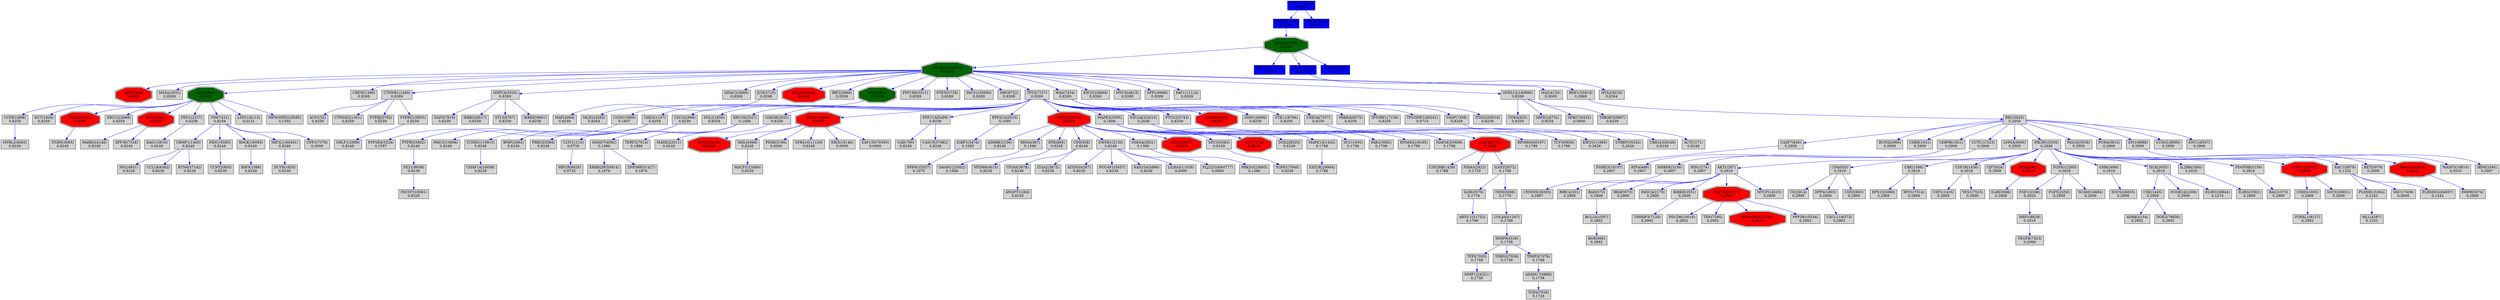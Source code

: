 digraph tmp_ans0 {
N_0 [shape = box, style = filled, fillcolor = lightgray, label = "ACTG1(71)\n0,8249"];
N_1 [shape = box, style = filled, fillcolor = lightgray, label = "ADRB2(154)\n0,2902"];
N_2 [shape = box, style = filled, fillcolor = lightgray, label = "ADRBK1(156)\n0,8249"];
N_3 [shape = box, style = filled, fillcolor = lightgray, label = "AKT1(207)\n0,2919"];
N_4 [shape = box, style = filled, fillcolor = lightgray, label = "BIN1(274)\n0,2907"];
N_5 [shape = box, style = filled, fillcolor = lightgray, label = "ANGPT1(284)\n0,8229"];
N_6 [shape = box, style = filled, fillcolor = lightgray, label = "BIRC4(331)\n0,2909"];
N_7 [shape = box, style = filled, fillcolor = lightgray, label = "RHOA(387)\n0,1596"];
N_8 [shape = box, style = filled, fillcolor = lightgray, label = "RHOC(389)\n0,8239"];
N_9 [shape = doubleoctagon, style = filled, fillcolor = red, label = "ARNT(405)\n0,8269"];
N_10 [shape = box, style = filled, fillcolor = lightgray, label = "BAG1(573)\n0,2909"];
N_11 [shape = box, style = filled, fillcolor = lightgray, label = "BAD(572)\n0,2909"];
N_12 [shape = box, style = filled, fillcolor = lightgray, label = "BCL2A1(597)\n0,2902"];
N_13 [shape = box, style = filled, fillcolor = lightgray, label = "BNIP2(663)\n0,8249"];
N_14 [shape = box, style = filled, fillcolor = lightgray, label = "BRAF(673)\n0,2909"];
N_15 [shape = box, style = filled, fillcolor = lightgray, label = "BTK(695)\n0,8249"];
N_16 [shape = box, style = filled, fillcolor = lightgray, label = "CAD(790)\n0,8249"];
N_17 [shape = box, style = filled, fillcolor = lightgray, label = "CASP7(840)\n0,2909"];
N_18 [shape = box, style = filled, fillcolor = lightgray, label = "RUNX2(860)\n0,2909"];
N_19 [shape = box, style = filled, fillcolor = lightgray, label = "CD2(914)\n0,2909"];
N_20 [shape = box, style = filled, fillcolor = lightgray, label = "CD4(920)\n0,2919"];
N_21 [shape = box, style = filled, fillcolor = lightgray, label = "CD8A(925)\n0,8259"];
N_22 [shape = box, style = filled, fillcolor = lightgray, label = "CD9(928)\n0,8249"];
N_23 [shape = box, style = filled, fillcolor = lightgray, label = "MS4A1(931)\n0,8269"];
N_24 [shape = box, style = filled, fillcolor = lightgray, label = "CCNE1(898)\n0,8259"];
N_25 [shape = doubleoctagon, style = filled, fillcolor = darkgreen, label = "CDC2(983)\n0,8269"];
N_26 [shape = box, style = filled, fillcolor = lightgray, label = "CCNG1(900)\n0,1607"];
N_27 [shape = box, style = filled, fillcolor = lightgray, label = "CDK6(1021)\n0,2909"];
N_28 [shape = box, style = filled, fillcolor = lightgray, label = "CCNT2(905)\n0,8239"];
N_29 [shape = box, style = filled, fillcolor = lightgray, label = "CEBPB(1051)\n0,2909"];
N_30 [shape = box, style = filled, fillcolor = lightgray, label = "ATF4(468)\n0,2907"];
N_31 [shape = box, style = filled, fillcolor = lightgray, label = "CHD3(1107)\n0,8259"];
N_32 [shape = box, style = filled, fillcolor = lightgray, label = "CLTC(1213)\n0,0735"];
N_33 [shape = box, style = filled, fillcolor = lightgray, label = "CREM(1390)\n0,8269"];
N_34 [shape = box, style = filled, fillcolor = lightgray, label = "CRK(1398)\n0,2919"];
N_35 [shape = box, style = filled, fillcolor = lightgray, label = "CSF1(1435)\n0,2909"];
N_36 [shape = box, style = filled, fillcolor = lightgray, label = "CSF1R(1436)\n0,2919"];
N_37 [shape = box, style = filled, fillcolor = lightgray, label = "CSF2RB(1439)\n0,1788"];
N_38 [shape = box, style = filled, fillcolor = lightgray, label = "CSK(1445)\n0,2909"];
N_39 [shape = box, style = filled, fillcolor = lightgray, label = "CDH5(1003)\n0,2909"];
N_40 [shape = doubleoctagon, style = filled, fillcolor = darkgreen, label = "CSNK2A1(1457)\n0,8279"];
N_41 [shape = box, style = filled, fillcolor = lightgray, label = "MAPK14(1432)\n0,1798"];
N_42 [shape = box, style = filled, fillcolor = lightgray, label = "CDC42(998)\n0,8259"];
N_43 [shape = box, style = filled, fillcolor = lightgray, label = "ACP1(52)\n0,8259"];
N_44 [shape = box, style = filled, fillcolor = lightgray, label = "CTNNB1(1499)\n0,8269"];
N_45 [shape = box, style = filled, fillcolor = lightgray, label = "CTNND2(1501)\n0,8259"];
N_46 [shape = box, style = filled, fillcolor = lightgray, label = "CD7(924)\n0,2909"];
N_47 [shape = box, style = filled, fillcolor = lightgray, label = "COL4A5(1287)\n0,1768"];
N_48 [shape = box, style = filled, fillcolor = lightgray, label = "DCTD(1635)\n0,8239"];
N_49 [shape = box, style = filled, fillcolor = lightgray, label = "DPP4(1803)\n0,2909"];
N_50 [shape = box, style = filled, fillcolor = lightgray, label = "CRMP1(1400)\n0,8249"];
N_51 [shape = box, style = filled, fillcolor = lightgray, label = "DUT(1854)\n0,8259"];
N_52 [shape = box, style = filled, fillcolor = lightgray, label = "DVL2(1856)\n0,8259"];
N_53 [shape = doubleoctagon, style = filled, fillcolor = red, label = "DAB2(1601)\n0,8259"];
N_54 [shape = box, style = filled, fillcolor = lightgray, label = "EIF2S1(1965)\n0,2626"];
N_55 [shape = box, style = filled, fillcolor = blue, label = "CHD4(1108)\n0,8289"];
N_56 [shape = doubleoctagon, style = filled, fillcolor = red, label = "EPB41(2035)\n0,8249"];
N_57 [shape = box, style = filled, fillcolor = lightgray, label = "EPS15(2060)\n0,2909"];
N_58 [shape = box, style = filled, fillcolor = lightgray, label = "ERCC2(2068)\n0,8259"];
N_59 [shape = box, style = filled, fillcolor = lightgray, label = "EWSR1(2130)\n0,8249"];
N_60 [shape = box, style = filled, fillcolor = lightgray, label = "FANCA(2175)\n0,2909"];
N_61 [shape = box, style = filled, fillcolor = lightgray, label = "FCGR1A(2209)\n0,2909"];
N_62 [shape = doubleoctagon, style = filled, fillcolor = red, label = "FES(2242)\n0,2919"];
N_63 [shape = box, style = filled, fillcolor = lightgray, label = "FGF1(2246)\n0,2929"];
N_64 [shape = box, style = filled, fillcolor = lightgray, label = "FGFR1(2260)\n0,2939"];
N_65 [shape = box, style = filled, fillcolor = lightgray, label = "FGF5(2250)\n0,2909"];
N_66 [shape = box, style = filled, fillcolor = lightgray, label = "XRCC6(2547)\n0,1896"];
N_67 [shape = box, style = filled, fillcolor = lightgray, label = "CD53(963)\n0,2909"];
N_68 [shape = box, style = filled, fillcolor = lightgray, label = "GHR(2690)\n0,2919"];
N_69 [shape = doubleoctagon, style = filled, fillcolor = red, label = "SFN(2810)\n0,8259"];
N_70 [shape = box, style = filled, fillcolor = lightgray, label = "MARK2(2011)\n0,8249"];
N_71 [shape = box, style = filled, fillcolor = lightgray, label = "GSK3B(2932)\n0,8259"];
N_72 [shape = box, style = filled, fillcolor = lightgray, label = "PDIA3(2923)\n0,1729"];
N_73 [shape = box, style = filled, fillcolor = lightgray, label = "HCK(3055)\n0,2919"];
N_74 [shape = doubleoctagon, style = filled, fillcolor = darkgreen, label = "HDAC1(3065)\n0,8284"];
N_75 [shape = box, style = filled, fillcolor = lightgray, label = "CUTL1(1523)\n0,2909"];
N_76 [shape = box, style = filled, fillcolor = lightgray, label = "FEN1(2237)\n0,8259"];
N_77 [shape = box, style = filled, fillcolor = lightgray, label = "HNRPK(3190)\n0,2907"];
N_78 [shape = box, style = filled, fillcolor = lightgray, label = "GSK3A(2931)\n0,1390"];
N_79 [shape = box, style = filled, fillcolor = lightgray, label = "HSPCA(3320)\n0,8269"];
N_80 [shape = box, style = filled, fillcolor = lightgray, label = "HDAC2(3066)\n0,8269"];
N_81 [shape = box, style = filled, fillcolor = lightgray, label = "IKBKB(3551)\n0,2909"];
N_82 [shape = box, style = filled, fillcolor = lightgray, label = "IL2RB(3560)\n0,2919"];
N_83 [shape = box, style = filled, fillcolor = lightgray, label = "IL2RG(3561)\n0,2909"];
N_84 [shape = box, style = filled, fillcolor = lightgray, label = "IL6R(3570)\n0,1778"];
N_85 [shape = box, style = filled, fillcolor = lightgray, label = "IL6ST(3572)\n0,1788"];
N_86 [shape = box, style = filled, fillcolor = lightgray, label = "IL4R(3566)\n0,2909"];
N_87 [shape = box, style = filled, fillcolor = lightgray, label = "IRF8(3394)\n0,2907"];
N_88 [shape = box, style = filled, fillcolor = lightgray, label = "ITGA5(3678)\n0,8239"];
N_89 [shape = box, style = filled, fillcolor = lightgray, label = "ITGA2(3673)\n0,8239"];
N_90 [shape = box, style = filled, fillcolor = lightgray, label = "ITGB5(3693)\n0,8249"];
N_91 [shape = box, style = filled, fillcolor = lightgray, label = "JUN(3725)\n0,8269"];
N_92 [shape = box, style = filled, fillcolor = blue, label = "LDHA(3939)\n0,8284"];
N_93 [shape = box, style = filled, fillcolor = lightgray, label = "LMNA(4000)\n0,2909"];
N_94 [shape = doubleoctagon, style = filled, fillcolor = red, label = "HCLS1(3059)\n0,8269"];
N_95 [shape = doubleoctagon, style = filled, fillcolor = red, label = "SMAD3(4088)\n0,8259"];
N_96 [shape = box, style = filled, fillcolor = lightgray, label = "SMAD7(4092)\n0,1886"];
N_97 [shape = box, style = filled, fillcolor = lightgray, label = "MAF(4094)\n0,8259"];
N_98 [shape = box, style = filled, fillcolor = lightgray, label = "DCC(1630)\n0,1798"];
N_99 [shape = box, style = filled, fillcolor = lightgray, label = "BOK(666)\n0,2892"];
N_100 [shape = doubleoctagon, style = filled, fillcolor = red, label = "MAP3K5(4217)\n0,2909"];
N_101 [shape = box, style = filled, fillcolor = lightgray, label = "IGBP1(3476)\n0,1085"];
N_102 [shape = box, style = filled, fillcolor = lightgray, label = "MLL(4297)\n0,1232"];
N_103 [shape = box, style = filled, fillcolor = lightgray, label = "MMP9(4318)\n0,1758"];
N_104 [shape = box, style = filled, fillcolor = lightgray, label = "MLH1(4292)\n0,8264"];
N_105 [shape = box, style = filled, fillcolor = lightgray, label = "MYBL2(4605)\n0,8249"];
N_106 [shape = box, style = filled, fillcolor = lightgray, label = "MYD88(4615)\n0,8239"];
N_107 [shape = box, style = filled, fillcolor = lightgray, label = "NCAM1(4684)\n0,2909"];
N_108 [shape = box, style = filled, fillcolor = lightgray, label = "IRF2(3660)\n0,8269"];
N_109 [shape = doubleoctagon, style = filled, fillcolor = darkgreen, label = "MYC(4609)\n0,8274"];
N_110 [shape = box, style = filled, fillcolor = blue, label = "RBPSUH(3516)\n0,8274"];
N_111 [shape = box, style = filled, fillcolor = lightgray, label = "PAK2(5062)\n0,1798"];
N_112 [shape = box, style = filled, fillcolor = lightgray, label = "PAWR(5074)\n0,2909"];
N_113 [shape = box, style = filled, fillcolor = lightgray, label = "PDGFRB(5159)\n0,2919"];
N_114 [shape = box, style = filled, fillcolor = lightgray, label = "PIK3R1(5295)\n0,2949"];
N_115 [shape = box, style = filled, fillcolor = lightgray, label = "MARK3(4140)\n0,8249"];
N_116 [shape = box, style = filled, fillcolor = lightgray, label = "MMP12(4321)\n0,1738"];
N_117 [shape = box, style = filled, fillcolor = lightgray, label = "PPP1CA(5499)\n0,8259"];
N_118 [shape = box, style = filled, fillcolor = lightgray, label = "PPP2CA(5515)\n0,1095"];
N_119 [shape = box, style = filled, fillcolor = lightgray, label = "PPP1R8(5511)\n0,8269"];
N_120 [shape = doubleoctagon, style = filled, fillcolor = red, label = "PRKCA(5578)\n0,8259"];
N_121 [shape = box, style = filled, fillcolor = lightgray, label = "PA2G4(5036)\n0,2909"];
N_122 [shape = box, style = filled, fillcolor = lightgray, label = "PKN1(5585)\n0,8249"];
N_123 [shape = box, style = filled, fillcolor = lightgray, label = "MAPK3(5595)\n0,1808"];
N_124 [shape = box, style = filled, fillcolor = lightgray, label = "PRKCI(5584)\n0,8249"];
N_125 [shape = box, style = filled, fillcolor = lightgray, label = "EIF2AK2(5610)\n0,2636"];
N_126 [shape = box, style = filled, fillcolor = lightgray, label = "ATXN3(4287)\n0,8239"];
N_127 [shape = box, style = filled, fillcolor = lightgray, label = "PTGS2(5743)\n0,8259"];
N_128 [shape = box, style = filled, fillcolor = lightgray, label = "GRLF1(2909)\n0,8249"];
N_129 [shape = box, style = filled, fillcolor = lightgray, label = "PURA(5813)\n0,2909"];
N_130 [shape = doubleoctagon, style = filled, fillcolor = red, label = "PTPN11(5781)\n0,2919"];
N_131 [shape = box, style = filled, fillcolor = lightgray, label = "PTEN(5728)\n0,8269"];
N_132 [shape = box, style = filled, fillcolor = lightgray, label = "RAC1(5879)\n0,1252"];
N_133 [shape = box, style = filled, fillcolor = lightgray, label = "PLXNB1(5364)\n0,1242"];
N_134 [shape = box, style = filled, fillcolor = lightgray, label = "RAD1(5810)\n0,8249"];
N_135 [shape = box, style = filled, fillcolor = lightgray, label = "RB1(5925)\n0,2959"];
N_136 [shape = doubleoctagon, style = filled, fillcolor = red, label = "MNDA(4332)\n0,8259"];
N_137 [shape = box, style = filled, fillcolor = lightgray, label = "RET(5979)\n0,2909"];
N_138 [shape = box, style = filled, fillcolor = lightgray, label = "POU4F1(5457)\n0,8239"];
N_139 [shape = box, style = filled, fillcolor = lightgray, label = "ROCK1(6093)\n0,8249"];
N_140 [shape = box, style = filled, fillcolor = lightgray, label = "NVL(4931)\n0,8239"];
N_141 [shape = box, style = filled, fillcolor = lightgray, label = "RAD23A(5886)\n0,8239"];
N_142 [shape = box, style = filled, fillcolor = lightgray, label = "RPS6KA1(6195)\n0,1798"];
N_143 [shape = box, style = filled, fillcolor = lightgray, label = "MAP2K3(5606)\n0,1798"];
N_144 [shape = box, style = filled, fillcolor = blue, label = "SATB1(6304)\n0,8274"];
N_145 [shape = doubleoctagon, style = filled, fillcolor = red, label = "RGS2(5997)\n0,5534"];
N_146 [shape = box, style = filled, fillcolor = lightgray, label = "PACS1(55690)\n0,8269"];
N_147 [shape = box, style = filled, fillcolor = lightgray, label = "PTPRJ(5795)\n0,8259"];
N_148 [shape = box, style = filled, fillcolor = lightgray, label = "SDC2(6383)\n0,8249"];
N_149 [shape = box, style = filled, fillcolor = lightgray, label = "SKIL(6498)\n0,8249"];
N_150 [shape = box, style = filled, fillcolor = lightgray, label = "SMN1(6606)\n0,8259"];
N_151 [shape = box, style = filled, fillcolor = lightgray, label = "SPI1(6688)\n0,2909"];
N_152 [shape = box, style = filled, fillcolor = lightgray, label = "SRF(6722)\n0,8269"];
N_153 [shape = box, style = filled, fillcolor = lightgray, label = "SRPK1(6732)\n0,8259"];
N_154 [shape = doubleoctagon, style = filled, fillcolor = red, label = "STAT3(6774)\n0,1798"];
N_155 [shape = box, style = filled, fillcolor = lightgray, label = "RPS6KA3(6197)\n0,1798"];
N_156 [shape = box, style = filled, fillcolor = lightgray, label = "STK11(6794)\n0,8259"];
N_157 [shape = box, style = filled, fillcolor = lightgray, label = "TCF3(6929)\n0,1798"];
N_158 [shape = box, style = filled, fillcolor = lightgray, label = "TERF2(7014)\n0,1886"];
N_159 [shape = box, style = filled, fillcolor = lightgray, label = "ADAM17(6868)\n0,1738"];
N_160 [shape = box, style = filled, fillcolor = lightgray, label = "TGFA(7039)\n0,1728"];
N_161 [shape = box, style = filled, fillcolor = lightgray, label = "TGFB1(7040)\n0,8239"];
N_162 [shape = box, style = filled, fillcolor = lightgray, label = "TFPI(7035)\n0,1748"];
N_163 [shape = box, style = filled, fillcolor = lightgray, label = "THBS2(7058)\n0,1748"];
N_164 [shape = box, style = filled, fillcolor = lightgray, label = "CCL18(6362)\n0,8239"];
N_165 [shape = box, style = filled, fillcolor = lightgray, label = "TNFAIP3(7128)\n0,2902"];
N_166 [shape = box, style = filled, fillcolor = lightgray, label = "TP53(7157)\n0,8269"];
N_167 [shape = box, style = filled, fillcolor = lightgray, label = "UBE3A(7337)\n0,8259"];
N_168 [shape = box, style = filled, fillcolor = lightgray, label = "VASP(7408)\n0,8259"];
N_169 [shape = box, style = filled, fillcolor = lightgray, label = "VEGFB(7423)\n0,2909"];
N_170 [shape = box, style = filled, fillcolor = lightgray, label = "VIM(7431)\n0,8259"];
N_171 [shape = box, style = filled, fillcolor = lightgray, label = "WAS(7454)\n0,8269"];
N_172 [shape = box, style = filled, fillcolor = lightgray, label = "XPO1(7514)\n0,2909"];
N_173 [shape = box, style = filled, fillcolor = lightgray, label = "VAV1(7409)\n0,0000"];
N_174 [shape = box, style = filled, fillcolor = lightgray, label = "YES1(7525)\n0,2909"];
N_175 [shape = box, style = filled, fillcolor = lightgray, label = "DAP3(7818)\n0,8259"];
N_176 [shape = box, style = filled, fillcolor = lightgray, label = "ZFP36(7538)\n0,8249"];
N_177 [shape = box, style = filled, fillcolor = lightgray, label = "SFRS7(6432)\n0,0000"];
N_178 [shape = doubleoctagon, style = filled, fillcolor = red, label = "VCL(7414)\n0,8249"];
N_179 [shape = box, style = filled, fillcolor = lightgray, label = "PTPRS(5802)\n0,8249"];
N_180 [shape = box, style = filled, fillcolor = lightgray, label = "IKBKG(8517)\n0,8259"];
N_181 [shape = box, style = filled, fillcolor = lightgray, label = "PRKRA(8575)\n0,8259"];
N_182 [shape = box, style = filled, fillcolor = lightgray, label = "NRP1(8829)\n0,2919"];
N_183 [shape = box, style = filled, fillcolor = blue, label = "ARID4A(5926)\n0,8274"];
N_184 [shape = box, style = filled, fillcolor = lightgray, label = "CCNA1(8900)\n0,2909"];
N_185 [shape = box, style = filled, fillcolor = lightgray, label = "SOCS2(8835)\n0,2909"];
N_186 [shape = box, style = filled, fillcolor = lightgray, label = "EIF2S2(8894)\n0,8269"];
N_187 [shape = box, style = filled, fillcolor = lightgray, label = "MYCN(4613)\n0,8269"];
N_188 [shape = box, style = filled, fillcolor = lightgray, label = "LATS1(9113)\n0,0131"];
N_189 [shape = box, style = filled, fillcolor = lightgray, label = "OSM(5008)\n0,1778"];
N_190 [shape = box, style = filled, fillcolor = lightgray, label = "SPP1(6696)\n0,8269"];
N_191 [shape = box, style = filled, fillcolor = lightgray, label = "ST13(6767)\n0,8259"];
N_192 [shape = box, style = filled, fillcolor = lightgray, label = "FEZ1(9638)\n0,8239"];
N_193 [shape = box, style = filled, fillcolor = lightgray, label = "TP53BP1(7158)\n0,8259"];
N_194 [shape = box, style = filled, fillcolor = lightgray, label = "UBE2L6(9246)\n0,8249"];
N_195 [shape = box, style = filled, fillcolor = lightgray, label = "IKBKE(9641)\n0,8259"];
N_196 [shape = box, style = filled, fillcolor = lightgray, label = "PDCD6(10016)\n0,2902"];
N_197 [shape = box, style = filled, fillcolor = lightgray, label = "DGKZ(8525)\n0,8249"];
N_198 [shape = box, style = filled, fillcolor = lightgray, label = "CHAF1A(10036)\n0,8239"];
N_199 [shape = box, style = filled, fillcolor = lightgray, label = "PSME3(10197)\n0,2907"];
N_200 [shape = box, style = filled, fillcolor = lightgray, label = "PAICS(10606)\n0,8249"];
N_201 [shape = box, style = filled, fillcolor = lightgray, label = "TXN(7295)\n0,2902"];
N_202 [shape = box, style = filled, fillcolor = lightgray, label = "TCERG1(10915)\n0,8249"];
N_203 [shape = box, style = filled, fillcolor = lightgray, label = "FAF1(11124)\n0,8269"];
N_204 [shape = box, style = filled, fillcolor = lightgray, label = "MTA2(9219)\n0,8264"];
N_205 [shape = doubleoctagon, style = filled, fillcolor = red, label = "MAPK8IP3(23162)\n0,2625"];
N_206 [shape = box, style = filled, fillcolor = lightgray, label = "MACF1(23499)\n0,8239"];
N_207 [shape = box, style = filled, fillcolor = lightgray, label = "PTPRZ1(5803)\n0,8259"];
N_208 [shape = box, style = filled, fillcolor = lightgray, label = "ITSN2(50618)\n0,8259"];
N_209 [shape = doubleoctagon, style = filled, fillcolor = red, label = "RRAS2(22800)\n0,2919"];
N_210 [shape = box, style = filled, fillcolor = blue, label = "XRN1(54464)\n0,8294"];
N_211 [shape = box, style = filled, fillcolor = lightgray, label = "PDCD7(10081)\n0,8229"];
N_212 [shape = box, style = filled, fillcolor = lightgray, label = "PEX6(5190)\n0,0000"];
N_213 [shape = box, style = filled, fillcolor = lightgray, label = "ERBB2IP(55914)\n0,1876"];
N_214 [shape = box, style = filled, fillcolor = lightgray, label = "SFRS16(11129)\n0,8249"];
N_215 [shape = box, style = filled, fillcolor = lightgray, label = "NIF3L1(60491)\n0,8249"];
N_216 [shape = box, style = filled, fillcolor = lightgray, label = "RTN4(57142)\n0,8239"];
N_217 [shape = box, style = filled, fillcolor = lightgray, label = "CASC5(57082)\n0,8249"];
N_218 [shape = box, style = filled, fillcolor = lightgray, label = "THRAP3(9967)\n0,8259"];
N_219 [shape = box, style = filled, fillcolor = lightgray, label = "SFRS12(140890)\n0,8269"];
N_220 [shape = box, style = filled, fillcolor = lightgray, label = "DOK3(79930)\n0,2902"];
N_221 [shape = box, style = filled, fillcolor = lightgray, label = "HIP1R(9026)\n0,0725"];
N_222 [shape = box, style = filled, fillcolor = lightgray, label = "WASF3(10810)\n0,0535"];
N_223 [shape = box, style = filled, fillcolor = lightgray, label = "MTCP1(4515)\n0,2909"];
N_224 [shape = box, style = filled, fillcolor = lightgray, label = "DAAM1(23002)\n0,1586"];
N_225 [shape = box, style = filled, fillcolor = lightgray, label = "PLEKHG2(64857)\n0,1242"];
N_226 [shape = box, style = filled, fillcolor = lightgray, label = "ELMO1(9844)\n0,1274"];
N_227 [shape = box, style = filled, fillcolor = lightgray, label = "EBI3(10148)\n0,0000"];
N_228 [shape = box, style = filled, fillcolor = lightgray, label = "MPHOSPH1(9585)\n0,1503"];
N_229 [shape = box, style = filled, fillcolor = lightgray, label = "PPP2R4(5524)\n0,1597"];
N_230 [shape = box, style = filled, fillcolor = lightgray, label = "CXCL11(6373)\n0,2902"];
N_231 [shape = box, style = filled, fillcolor = lightgray, label = "SOCS3(9021)\n0,2909"];
N_232 [shape = box, style = filled, fillcolor = lightgray, label = "P2RXL1(9127)\n0,2902"];
N_233 [shape = box, style = filled, fillcolor = lightgray, label = "MAZ(4150)\n0,0000"];
N_234 [shape = box, style = filled, fillcolor = lightgray, label = "BDP1(55814)\n0,2969"];
N_235 [shape = box, style = filled, fillcolor = lightgray, label = "EEF2K(29904)\n0,1788"];
N_236 [shape = box, style = filled, fillcolor = lightgray, label = "LILRA3(11026)\n0,0000"];
N_237 [shape = box, style = filled, fillcolor = lightgray, label = "FLJ22318(64777)\n0,0000"];
N_238 [shape = box, style = filled, fillcolor = lightgray, label = "PPP3R1(5534)\n0,2902"];
N_239 [shape = box, style = filled, fillcolor = lightgray, label = "CNNM3(26505)\n0,2897"];
N_240 [shape = box, style = filled, fillcolor = lightgray, label = "PRKD3(23683)\n0,1380"];
N_241 [shape = box, style = filled, fillcolor = lightgray, label = "ARTS-1(51752)\n0,1768"];
N_242 [shape = box, style = filled, fillcolor = lightgray, label = "TIMP3(7078)\n0,1748"];
N_243 [shape = box, style = filled, fillcolor = lightgray, label = "SAP130(79595)\n0,0000"];
N_244 [shape = box, style = filled, fillcolor = lightgray, label = "ZNF588(51427)\n0,1876"];
N_245 [shape = box, style = filled, fillcolor = lightgray, label = "PPP6C(5537)\n0,1075"];
N_246 [shape = box, style = filled, fillcolor = lightgray, label = "STRBP(55342)\n0,2626"];
N_247 [shape = box, style = filled, fillcolor = lightgray, label = "ENC1(8507)\n0,2909"];
N_248 [shape = box, style = filled, fillcolor = lightgray, label = "TP53INP1(94241)\n0,0715"];
N_249 [shape = box, style = filled, fillcolor = lightgray, label = "UPP1(7378)\n0,0000"];
N_3 -> N_6 [ color = blue ];
N_3 -> N_11 [ color = blue ];
N_11 -> N_12 [ color = blue ];
N_3 -> N_14 [ color = blue ];
N_20 -> N_19 [ color = blue ];
N_25 -> N_24 [ color = blue ];
N_29 -> N_30 [ color = blue ];
N_36 -> N_35 [ color = blue ];
N_38 -> N_1 [ color = blue ];
N_40 -> N_9 [ color = blue ];
N_40 -> N_23 [ color = blue ];
N_40 -> N_25 [ color = blue ];
N_40 -> N_33 [ color = blue ];
N_42 -> N_13 [ color = blue ];
N_40 -> N_44 [ color = blue ];
N_44 -> N_43 [ color = blue ];
N_44 -> N_45 [ color = blue ];
N_20 -> N_49 [ color = blue ];
N_25 -> N_51 [ color = blue ];
N_25 -> N_53 [ color = blue ];
N_34 -> N_57 [ color = blue ];
N_25 -> N_58 [ color = blue ];
N_3 -> N_60 [ color = blue ];
N_64 -> N_63 [ color = blue ];
N_64 -> N_65 [ color = blue ];
N_66 -> N_32 [ color = blue ];
N_20 -> N_67 [ color = blue ];
N_25 -> N_69 [ color = blue ];
N_71 -> N_70 [ color = blue ];
N_73 -> N_38 [ color = blue ];
N_73 -> N_61 [ color = blue ];
N_74 -> N_40 [ color = blue ];
N_55 -> N_74 [ color = blue ];
N_75 -> N_4 [ color = blue ];
N_25 -> N_76 [ color = blue ];
N_29 -> N_77 [ color = blue ];
N_40 -> N_79 [ color = blue ];
N_40 -> N_80 [ color = blue ];
N_3 -> N_81 [ color = blue ];
N_82 -> N_83 [ color = blue ];
N_85 -> N_84 [ color = blue ];
N_62 -> N_86 [ color = blue ];
N_88 -> N_5 [ color = blue ];
N_22 -> N_88 [ color = blue ];
N_22 -> N_89 [ color = blue ];
N_53 -> N_90 [ color = blue ];
N_40 -> N_91 [ color = blue ];
N_40 -> N_94 [ color = blue ];
N_95 -> N_56 [ color = blue ];
N_66 -> N_96 [ color = blue ];
N_91 -> N_97 [ color = blue ];
N_12 -> N_99 [ color = blue ];
N_3 -> N_100 [ color = blue ];
N_47 -> N_103 [ color = blue ];
N_24 -> N_105 [ color = blue ];
N_15 -> N_106 [ color = blue ];
N_64 -> N_107 [ color = blue ];
N_40 -> N_108 [ color = blue ];
N_40 -> N_109 [ color = blue ];
N_109 -> N_104 [ color = blue ];
N_74 -> N_110 [ color = blue ];
N_113 -> N_10 [ color = blue ];
N_114 -> N_3 [ color = blue ];
N_114 -> N_20 [ color = blue ];
N_114 -> N_34 [ color = blue ];
N_114 -> N_36 [ color = blue ];
N_114 -> N_46 [ color = blue ];
N_114 -> N_62 [ color = blue ];
N_114 -> N_64 [ color = blue ];
N_114 -> N_68 [ color = blue ];
N_114 -> N_73 [ color = blue ];
N_114 -> N_82 [ color = blue ];
N_114 -> N_113 [ color = blue ];
N_69 -> N_115 [ color = blue ];
N_117 -> N_16 [ color = blue ];
N_118 -> N_101 [ color = blue ];
N_40 -> N_119 [ color = blue ];
N_120 -> N_2 [ color = blue ];
N_120 -> N_7 [ color = blue ];
N_120 -> N_15 [ color = blue ];
N_120 -> N_22 [ color = blue ];
N_120 -> N_59 [ color = blue ];
N_120 -> N_78 [ color = blue ];
N_122 -> N_28 [ color = blue ];
N_123 -> N_41 [ color = blue ];
N_123 -> N_98 [ color = blue ];
N_123 -> N_111 [ color = blue ];
N_42 -> N_124 [ color = blue ];
N_125 -> N_54 [ color = blue ];
N_59 -> N_126 [ color = blue ];
N_130 -> N_39 [ color = blue ];
N_114 -> N_130 [ color = blue ];
N_40 -> N_131 [ color = blue ];
N_114 -> N_132 [ color = blue ];
N_133 -> N_102 [ color = blue ];
N_132 -> N_133 [ color = blue ];
N_76 -> N_134 [ color = blue ];
N_135 -> N_17 [ color = blue ];
N_135 -> N_18 [ color = blue ];
N_135 -> N_27 [ color = blue ];
N_135 -> N_29 [ color = blue ];
N_135 -> N_75 [ color = blue ];
N_135 -> N_93 [ color = blue ];
N_135 -> N_114 [ color = blue ];
N_135 -> N_121 [ color = blue ];
N_135 -> N_129 [ color = blue ];
N_114 -> N_137 [ color = blue ];
N_59 -> N_138 [ color = blue ];
N_139 -> N_8 [ color = blue ];
N_50 -> N_140 [ color = blue ];
N_59 -> N_141 [ color = blue ];
N_123 -> N_142 [ color = blue ];
N_123 -> N_143 [ color = blue ];
N_74 -> N_144 [ color = blue ];
N_120 -> N_145 [ color = blue ];
N_40 -> N_146 [ color = blue ];
N_44 -> N_147 [ color = blue ];
N_120 -> N_148 [ color = blue ];
N_95 -> N_149 [ color = blue ];
N_151 -> N_87 [ color = blue ];
N_135 -> N_151 [ color = blue ];
N_40 -> N_152 [ color = blue ];
N_154 -> N_37 [ color = blue ];
N_154 -> N_72 [ color = blue ];
N_154 -> N_85 [ color = blue ];
N_123 -> N_154 [ color = blue ];
N_123 -> N_155 [ color = blue ];
N_123 -> N_157 [ color = blue ];
N_66 -> N_158 [ color = blue ];
N_159 -> N_160 [ color = blue ];
N_148 -> N_161 [ color = blue ];
N_103 -> N_162 [ color = blue ];
N_162 -> N_116 [ color = blue ];
N_103 -> N_163 [ color = blue ];
N_50 -> N_164 [ color = blue ];
N_81 -> N_165 [ color = blue ];
N_166 -> N_26 [ color = blue ];
N_166 -> N_31 [ color = blue ];
N_40 -> N_166 [ color = blue ];
N_166 -> N_42 [ color = blue ];
N_166 -> N_52 [ color = blue ];
N_166 -> N_66 [ color = blue ];
N_166 -> N_71 [ color = blue ];
N_166 -> N_95 [ color = blue ];
N_166 -> N_117 [ color = blue ];
N_166 -> N_118 [ color = blue ];
N_166 -> N_120 [ color = blue ];
N_166 -> N_123 [ color = blue ];
N_166 -> N_125 [ color = blue ];
N_166 -> N_127 [ color = blue ];
N_166 -> N_136 [ color = blue ];
N_166 -> N_150 [ color = blue ];
N_166 -> N_156 [ color = blue ];
N_166 -> N_167 [ color = blue ];
N_168 -> N_0 [ color = blue ];
N_25 -> N_170 [ color = blue ];
N_170 -> N_50 [ color = blue ];
N_170 -> N_122 [ color = blue ];
N_170 -> N_139 [ color = blue ];
N_40 -> N_171 [ color = blue ];
N_171 -> N_168 [ color = blue ];
N_34 -> N_172 [ color = blue ];
N_132 -> N_173 [ color = blue ];
N_36 -> N_174 [ color = blue ];
N_79 -> N_175 [ color = blue ];
N_69 -> N_176 [ color = blue ];
N_120 -> N_178 [ color = blue ];
N_31 -> N_179 [ color = blue ];
N_79 -> N_180 [ color = blue ];
N_166 -> N_181 [ color = blue ];
N_63 -> N_182 [ color = blue ];
N_182 -> N_169 [ color = blue ];
N_74 -> N_183 [ color = blue ];
N_135 -> N_184 [ color = blue ];
N_68 -> N_185 [ color = blue ];
N_40 -> N_186 [ color = blue ];
N_40 -> N_187 [ color = blue ];
N_25 -> N_188 [ color = blue ];
N_189 -> N_47 [ color = blue ];
N_85 -> N_189 [ color = blue ];
N_40 -> N_190 [ color = blue ];
N_79 -> N_191 [ color = blue ];
N_179 -> N_192 [ color = blue ];
N_166 -> N_193 [ color = blue ];
N_167 -> N_194 [ color = blue ];
N_79 -> N_195 [ color = blue ];
N_100 -> N_196 [ color = blue ];
N_120 -> N_197 [ color = blue ];
N_17 -> N_199 [ color = blue ];
N_31 -> N_200 [ color = blue ];
N_100 -> N_201 [ color = blue ];
N_31 -> N_202 [ color = blue ];
N_202 -> N_198 [ color = blue ];
N_40 -> N_203 [ color = blue ];
N_144 -> N_204 [ color = blue ];
N_100 -> N_205 [ color = blue ];
N_149 -> N_206 [ color = blue ];
N_44 -> N_207 [ color = blue ];
N_207 -> N_128 [ color = blue ];
N_171 -> N_208 [ color = blue ];
N_209 -> N_112 [ color = blue ];
N_114 -> N_209 [ color = blue ];
N_210 -> N_55 [ color = blue ];
N_210 -> N_92 [ color = blue ];
N_192 -> N_211 [ color = blue ];
N_95 -> N_212 [ color = blue ];
N_96 -> N_213 [ color = blue ];
N_95 -> N_214 [ color = blue ];
N_215 -> N_48 [ color = blue ];
N_170 -> N_215 [ color = blue ];
N_50 -> N_216 [ color = blue ];
N_117 -> N_217 [ color = blue ];
N_219 -> N_21 [ color = blue ];
N_40 -> N_219 [ color = blue ];
N_219 -> N_153 [ color = blue ];
N_219 -> N_177 [ color = blue ];
N_219 -> N_218 [ color = blue ];
N_38 -> N_220 [ color = blue ];
N_32 -> N_221 [ color = blue ];
N_114 -> N_222 [ color = blue ];
N_3 -> N_223 [ color = blue ];
N_7 -> N_224 [ color = blue ];
N_132 -> N_225 [ color = blue ];
N_73 -> N_226 [ color = blue ];
N_95 -> N_227 [ color = blue ];
N_25 -> N_228 [ color = blue ];
N_26 -> N_229 [ color = blue ];
N_49 -> N_230 [ color = blue ];
N_130 -> N_231 [ color = blue ];
N_39 -> N_232 [ color = blue ];
N_40 -> N_233 [ color = blue ];
N_40 -> N_234 [ color = blue ];
N_234 -> N_135 [ color = blue ];
N_41 -> N_235 [ color = blue ];
N_59 -> N_236 [ color = blue ];
N_59 -> N_237 [ color = blue ];
N_100 -> N_238 [ color = blue ];
N_77 -> N_239 [ color = blue ];
N_78 -> N_240 [ color = blue ];
N_84 -> N_241 [ color = blue ];
N_103 -> N_242 [ color = blue ];
N_242 -> N_159 [ color = blue ];
N_95 -> N_243 [ color = blue ];
N_96 -> N_244 [ color = blue ];
N_101 -> N_245 [ color = blue ];
N_125 -> N_246 [ color = blue ];
N_135 -> N_247 [ color = blue ];
N_166 -> N_248 [ color = blue ];
N_170 -> N_249 [ color = blue ];
}
